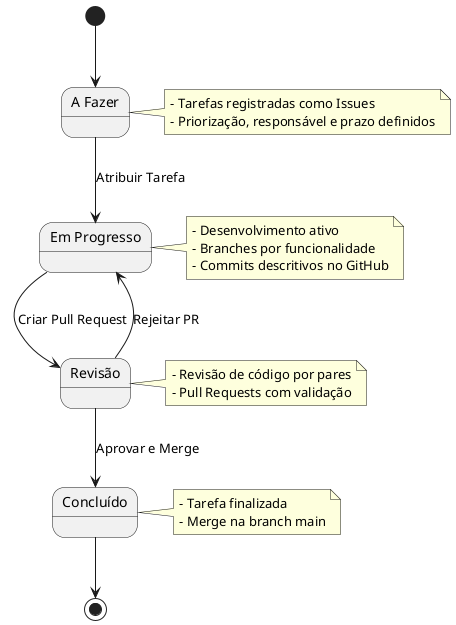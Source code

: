 @startuml Governança do Projeto Vida+ Saúde

[*] --> AF

state "A Fazer" as AF
state "Em Progresso" as EP
state "Revisão" as RV
state "Concluído" as CD

AF --> EP : Atribuir Tarefa
EP --> RV : Criar Pull Request
RV --> CD : Aprovar e Merge
RV --> EP : Rejeitar PR
CD --> [*]

note right of AF
  - Tarefas registradas como Issues
  - Priorização, responsável e prazo definidos
end note

note right of EP
  - Desenvolvimento ativo
  - Branches por funcionalidade
  - Commits descritivos no GitHub
end note

note right of RV
  - Revisão de código por pares
  - Pull Requests com validação
end note

note right of CD
  - Tarefa finalizada
  - Merge na branch main
end note

@enduml
